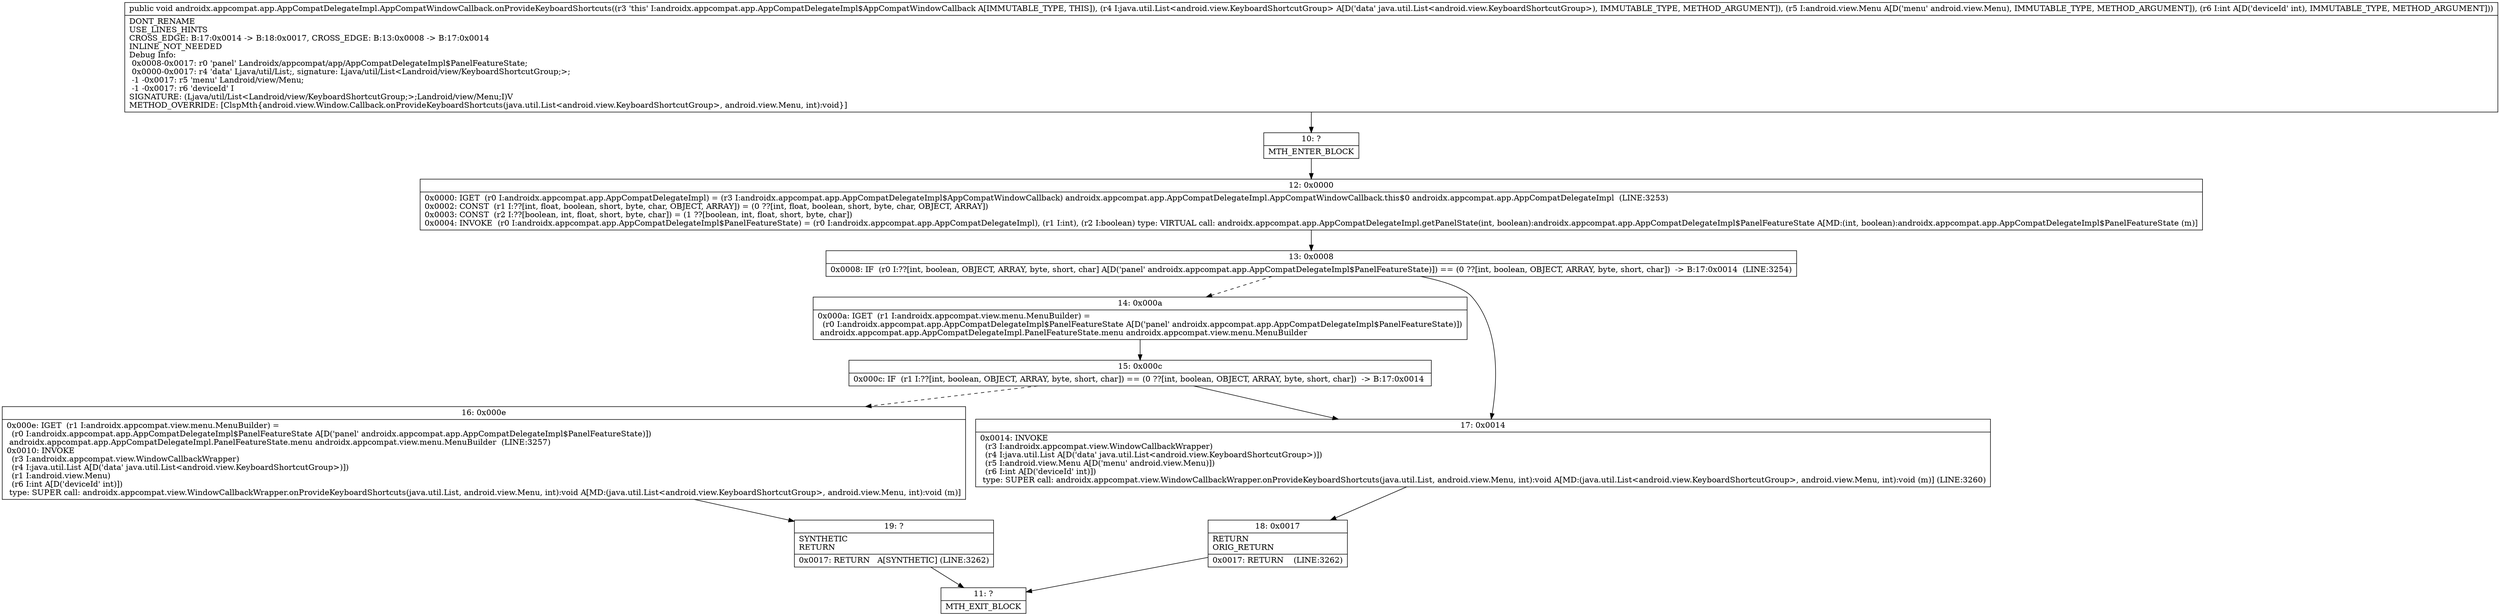 digraph "CFG forandroidx.appcompat.app.AppCompatDelegateImpl.AppCompatWindowCallback.onProvideKeyboardShortcuts(Ljava\/util\/List;Landroid\/view\/Menu;I)V" {
Node_10 [shape=record,label="{10\:\ ?|MTH_ENTER_BLOCK\l}"];
Node_12 [shape=record,label="{12\:\ 0x0000|0x0000: IGET  (r0 I:androidx.appcompat.app.AppCompatDelegateImpl) = (r3 I:androidx.appcompat.app.AppCompatDelegateImpl$AppCompatWindowCallback) androidx.appcompat.app.AppCompatDelegateImpl.AppCompatWindowCallback.this$0 androidx.appcompat.app.AppCompatDelegateImpl  (LINE:3253)\l0x0002: CONST  (r1 I:??[int, float, boolean, short, byte, char, OBJECT, ARRAY]) = (0 ??[int, float, boolean, short, byte, char, OBJECT, ARRAY]) \l0x0003: CONST  (r2 I:??[boolean, int, float, short, byte, char]) = (1 ??[boolean, int, float, short, byte, char]) \l0x0004: INVOKE  (r0 I:androidx.appcompat.app.AppCompatDelegateImpl$PanelFeatureState) = (r0 I:androidx.appcompat.app.AppCompatDelegateImpl), (r1 I:int), (r2 I:boolean) type: VIRTUAL call: androidx.appcompat.app.AppCompatDelegateImpl.getPanelState(int, boolean):androidx.appcompat.app.AppCompatDelegateImpl$PanelFeatureState A[MD:(int, boolean):androidx.appcompat.app.AppCompatDelegateImpl$PanelFeatureState (m)]\l}"];
Node_13 [shape=record,label="{13\:\ 0x0008|0x0008: IF  (r0 I:??[int, boolean, OBJECT, ARRAY, byte, short, char] A[D('panel' androidx.appcompat.app.AppCompatDelegateImpl$PanelFeatureState)]) == (0 ??[int, boolean, OBJECT, ARRAY, byte, short, char])  \-\> B:17:0x0014  (LINE:3254)\l}"];
Node_14 [shape=record,label="{14\:\ 0x000a|0x000a: IGET  (r1 I:androidx.appcompat.view.menu.MenuBuilder) = \l  (r0 I:androidx.appcompat.app.AppCompatDelegateImpl$PanelFeatureState A[D('panel' androidx.appcompat.app.AppCompatDelegateImpl$PanelFeatureState)])\l androidx.appcompat.app.AppCompatDelegateImpl.PanelFeatureState.menu androidx.appcompat.view.menu.MenuBuilder \l}"];
Node_15 [shape=record,label="{15\:\ 0x000c|0x000c: IF  (r1 I:??[int, boolean, OBJECT, ARRAY, byte, short, char]) == (0 ??[int, boolean, OBJECT, ARRAY, byte, short, char])  \-\> B:17:0x0014 \l}"];
Node_16 [shape=record,label="{16\:\ 0x000e|0x000e: IGET  (r1 I:androidx.appcompat.view.menu.MenuBuilder) = \l  (r0 I:androidx.appcompat.app.AppCompatDelegateImpl$PanelFeatureState A[D('panel' androidx.appcompat.app.AppCompatDelegateImpl$PanelFeatureState)])\l androidx.appcompat.app.AppCompatDelegateImpl.PanelFeatureState.menu androidx.appcompat.view.menu.MenuBuilder  (LINE:3257)\l0x0010: INVOKE  \l  (r3 I:androidx.appcompat.view.WindowCallbackWrapper)\l  (r4 I:java.util.List A[D('data' java.util.List\<android.view.KeyboardShortcutGroup\>)])\l  (r1 I:android.view.Menu)\l  (r6 I:int A[D('deviceId' int)])\l type: SUPER call: androidx.appcompat.view.WindowCallbackWrapper.onProvideKeyboardShortcuts(java.util.List, android.view.Menu, int):void A[MD:(java.util.List\<android.view.KeyboardShortcutGroup\>, android.view.Menu, int):void (m)]\l}"];
Node_19 [shape=record,label="{19\:\ ?|SYNTHETIC\lRETURN\l|0x0017: RETURN   A[SYNTHETIC] (LINE:3262)\l}"];
Node_11 [shape=record,label="{11\:\ ?|MTH_EXIT_BLOCK\l}"];
Node_17 [shape=record,label="{17\:\ 0x0014|0x0014: INVOKE  \l  (r3 I:androidx.appcompat.view.WindowCallbackWrapper)\l  (r4 I:java.util.List A[D('data' java.util.List\<android.view.KeyboardShortcutGroup\>)])\l  (r5 I:android.view.Menu A[D('menu' android.view.Menu)])\l  (r6 I:int A[D('deviceId' int)])\l type: SUPER call: androidx.appcompat.view.WindowCallbackWrapper.onProvideKeyboardShortcuts(java.util.List, android.view.Menu, int):void A[MD:(java.util.List\<android.view.KeyboardShortcutGroup\>, android.view.Menu, int):void (m)] (LINE:3260)\l}"];
Node_18 [shape=record,label="{18\:\ 0x0017|RETURN\lORIG_RETURN\l|0x0017: RETURN    (LINE:3262)\l}"];
MethodNode[shape=record,label="{public void androidx.appcompat.app.AppCompatDelegateImpl.AppCompatWindowCallback.onProvideKeyboardShortcuts((r3 'this' I:androidx.appcompat.app.AppCompatDelegateImpl$AppCompatWindowCallback A[IMMUTABLE_TYPE, THIS]), (r4 I:java.util.List\<android.view.KeyboardShortcutGroup\> A[D('data' java.util.List\<android.view.KeyboardShortcutGroup\>), IMMUTABLE_TYPE, METHOD_ARGUMENT]), (r5 I:android.view.Menu A[D('menu' android.view.Menu), IMMUTABLE_TYPE, METHOD_ARGUMENT]), (r6 I:int A[D('deviceId' int), IMMUTABLE_TYPE, METHOD_ARGUMENT]))  | DONT_RENAME\lUSE_LINES_HINTS\lCROSS_EDGE: B:17:0x0014 \-\> B:18:0x0017, CROSS_EDGE: B:13:0x0008 \-\> B:17:0x0014\lINLINE_NOT_NEEDED\lDebug Info:\l  0x0008\-0x0017: r0 'panel' Landroidx\/appcompat\/app\/AppCompatDelegateImpl$PanelFeatureState;\l  0x0000\-0x0017: r4 'data' Ljava\/util\/List;, signature: Ljava\/util\/List\<Landroid\/view\/KeyboardShortcutGroup;\>;\l  \-1 \-0x0017: r5 'menu' Landroid\/view\/Menu;\l  \-1 \-0x0017: r6 'deviceId' I\lSIGNATURE: (Ljava\/util\/List\<Landroid\/view\/KeyboardShortcutGroup;\>;Landroid\/view\/Menu;I)V\lMETHOD_OVERRIDE: [ClspMth\{android.view.Window.Callback.onProvideKeyboardShortcuts(java.util.List\<android.view.KeyboardShortcutGroup\>, android.view.Menu, int):void\}]\l}"];
MethodNode -> Node_10;Node_10 -> Node_12;
Node_12 -> Node_13;
Node_13 -> Node_14[style=dashed];
Node_13 -> Node_17;
Node_14 -> Node_15;
Node_15 -> Node_16[style=dashed];
Node_15 -> Node_17;
Node_16 -> Node_19;
Node_19 -> Node_11;
Node_17 -> Node_18;
Node_18 -> Node_11;
}

